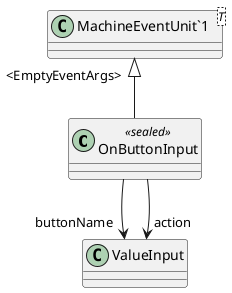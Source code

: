 @startuml
class OnButtonInput <<sealed>> {
}
class "MachineEventUnit`1"<T> {
}
"MachineEventUnit`1" "<EmptyEventArgs>" <|-- OnButtonInput
OnButtonInput --> "buttonName" ValueInput
OnButtonInput --> "action" ValueInput
@enduml
